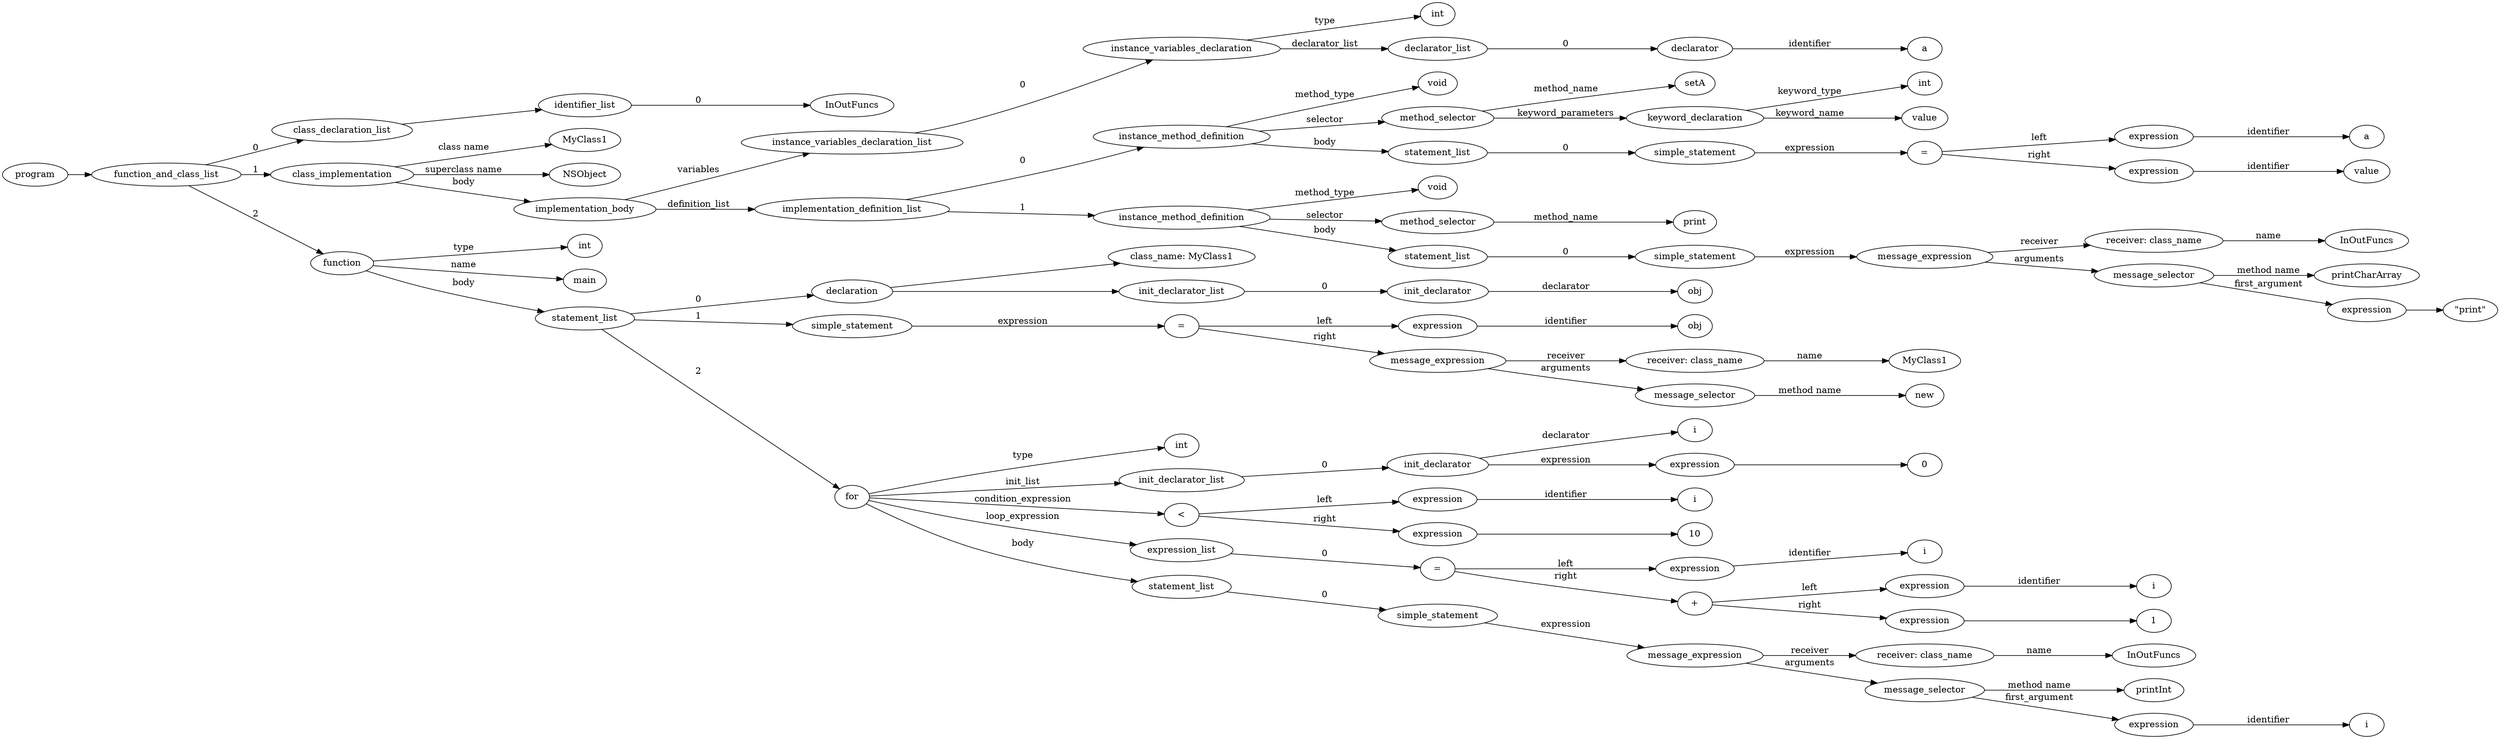 digraph ObjectiveC { rankdir="LR";
67[label="program"];
67->2;
2[label="function_and_class_list"];
2->1[label="0"];
1[label="class_declaration_list"];
1->0;
0[label="identifier_list"];
0.0 [label="InOutFuncs"];
0->0.0 [label="0"];
2->30[label="1"];
30[label="class_implementation"];
30.1 [label="MyClass1"];
30->30.1 [label="class name"];
30.2 [label="NSObject"];
30->30.2 [label="superclass name"];
30->29[label="body"];
29[label="implementation_body"];
29->7[label="variables"];
7[label="instance_variables_declaration_list"];
7->6[label="0"];
6[label="instance_variables_declaration"];
6->3[label="type"];
3[label="int"];
6->5[label="declarator_list"];
5[label="declarator_list"];
5->4[label="0"];
4[label="declarator"];
4.1 [label="a"];
4->4.1[label="identifier"];
29->18[label="definition_list"];
18[label="implementation_definition_list"];
18->17[label="0"];
17[label="instance_method_definition"];
17->16[label="method_type"];
16[label="void"];
17->10[label="selector"];
10[label="method_selector"];
10->10.1 [label="method_name"];
10.1 [label="setA"];
10->9[label="keyword_parameters"];
9[label="keyword_declaration"];
9->8[label="keyword_type"];
8[label="int"];
9->9.2 [label="keyword_name"];
9.2 [label="value"];
17->15[label="body"];
15[label="statement_list"];
15->14[label="0"];
14[label="simple_statement"];
14->13[label="expression"];
13[label="expression"];
13[label="="];
13->11[label="left"];
11[label="expression"];
11->11.1 [label="identifier"];11.1[label="a"];
13->12[label="right"];
12[label="expression"];
12->12.1 [label="identifier"];12.1[label="value"];
18->28[label="1"];
28[label="instance_method_definition"];
28->27[label="method_type"];
27[label="void"];
28->19[label="selector"];
19[label="method_selector"];
19->19.1 [label="method_name"];
19.1 [label="print"];
28->26[label="body"];
26[label="statement_list"];
26->25[label="0"];
25[label="simple_statement"];
25->24[label="expression"];
24[label="expression"];
24[label="message_expression"];
24->20[label="receiver"];
20[label="receiver: class_name"];
20.1 [label="InOutFuncs"];
20->20.1 [label="name"];
24->23[label="arguments"];
23[label="message_selector"];
23.1 [label="printCharArray"];
23->23.1 [label="method name"]; 
23->22[label="first_argument"];
22[label="expression"];
22->21;
21[label=<"print">];
2->66[label="2"];
66[label="function"];
66->31[label="type"];
31[label="int"];
66->66.1 [label="name"];
66.1 [label="main"];
66->36[label="body"];
36[label="statement_list"];
36->35[label="0"];
35[label="declaration"];
35->34;
34[label="class_name: MyClass1"];
35->33;
33[label="init_declarator_list"];
33->32[label="0"];
32[label="init_declarator"];
32.1 [label="obj"];
32->32.1[label="declarator"];
36->42[label="1"];
42[label="simple_statement"];
42->41[label="expression"];
41[label="expression"];
41[label="="];
41->37[label="left"];
37[label="expression"];
37->37.1 [label="identifier"];37.1[label="obj"];
41->40[label="right"];
40[label="expression"];
40[label="message_expression"];
40->38[label="receiver"];
38[label="receiver: class_name"];
38.1 [label="MyClass1"];
38->38.1 [label="name"];
40->39[label="arguments"];
39[label="message_selector"];
39.1 [label="new"];
39->39.1 [label="method name"]; 
36->65[label="2"];
65[label="for"];
65->43[label="type"];
43[label="int"];
65->47[label="init_list"];
47[label="init_declarator_list"];
47->46[label="0"];
46[label="init_declarator"];
46.1 [label="i"];
46->46.1[label="declarator"];
46->45[label="expression"];
45[label="expression"];
45->44;
44[label="0"];
65->51[label="condition_expression"];
51[label="expression"];
51[label="<"];
51->48[label="left"];
48[label="expression"];
48->48.1 [label="identifier"];48.1[label="i"];
51->50[label="right"];
50[label="expression"];
50->49;
49[label="10"];
65->58[label="loop_expression"];
58[label="expression_list"];
58->57[label="0"];
57[label="expression"];
57[label="="];
57->52[label="left"];
52[label="expression"];
52->52.1 [label="identifier"];52.1[label="i"];
57->56[label="right"];
56[label="expression"];
56[label="+"];
56->53[label="left"];
53[label="expression"];
53->53.1 [label="identifier"];53.1[label="i"];
56->55[label="right"];
55[label="expression"];
55->54;
54[label="1"];
65->64[label="body"];
64[label="statement_list"];
64->63[label="0"];
63[label="simple_statement"];
63->62[label="expression"];
62[label="expression"];
62[label="message_expression"];
62->59[label="receiver"];
59[label="receiver: class_name"];
59.1 [label="InOutFuncs"];
59->59.1 [label="name"];
62->61[label="arguments"];
61[label="message_selector"];
61.1 [label="printInt"];
61->61.1 [label="method name"]; 
61->60[label="first_argument"];
60[label="expression"];
60->60.1 [label="identifier"];60.1[label="i"];
}
